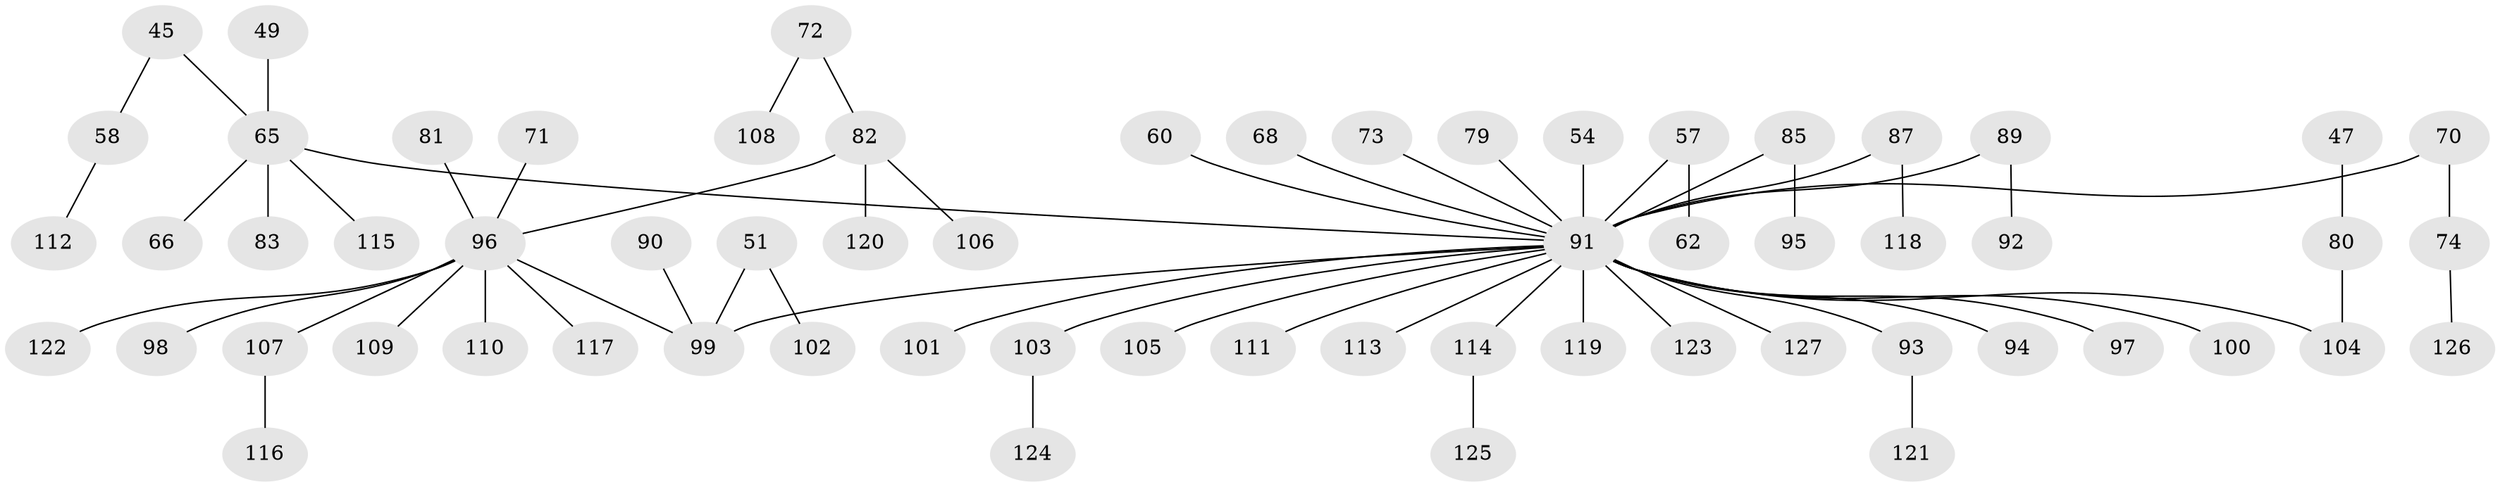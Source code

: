 // original degree distribution, {6: 0.031496062992125984, 7: 0.007874015748031496, 4: 0.047244094488188976, 5: 0.023622047244094488, 3: 0.14173228346456693, 2: 0.25984251968503935, 1: 0.4881889763779528}
// Generated by graph-tools (version 1.1) at 2025/52/03/09/25 04:52:44]
// undirected, 63 vertices, 62 edges
graph export_dot {
graph [start="1"]
  node [color=gray90,style=filled];
  45;
  47;
  49;
  51;
  54;
  57;
  58;
  60;
  62;
  65 [super="+24+19+29+36+37+43"];
  66;
  68;
  70;
  71;
  72;
  73;
  74;
  79;
  80 [super="+40"];
  81;
  82 [super="+63"];
  83;
  85;
  87;
  89 [super="+77"];
  90;
  91 [super="+88+32+34+35+48+76+53+78"];
  92;
  93;
  94;
  95;
  96 [super="+75+61+44"];
  97;
  98;
  99 [super="+4+18+9+55+59+69"];
  100;
  101;
  102;
  103;
  104 [super="+27"];
  105;
  106;
  107;
  108;
  109;
  110;
  111;
  112;
  113;
  114;
  115;
  116;
  117;
  118;
  119;
  120;
  121;
  122;
  123;
  124;
  125;
  126;
  127;
  45 -- 58;
  45 -- 65;
  47 -- 80;
  49 -- 65;
  51 -- 102;
  51 -- 99;
  54 -- 91;
  57 -- 62;
  57 -- 91;
  58 -- 112;
  60 -- 91;
  65 -- 66;
  65 -- 83;
  65 -- 115;
  65 -- 91;
  68 -- 91;
  70 -- 74;
  70 -- 91;
  71 -- 96;
  72 -- 108;
  72 -- 82;
  73 -- 91;
  74 -- 126;
  79 -- 91;
  80 -- 104;
  81 -- 96;
  82 -- 96;
  82 -- 106;
  82 -- 120;
  85 -- 95;
  85 -- 91;
  87 -- 118;
  87 -- 91;
  89 -- 92;
  89 -- 91;
  90 -- 99;
  91 -- 119;
  91 -- 93;
  91 -- 94;
  91 -- 97;
  91 -- 101;
  91 -- 103;
  91 -- 105;
  91 -- 111;
  91 -- 113;
  91 -- 123;
  91 -- 99;
  91 -- 104;
  91 -- 114;
  91 -- 127;
  91 -- 100;
  93 -- 121;
  96 -- 98;
  96 -- 99;
  96 -- 107;
  96 -- 109;
  96 -- 117;
  96 -- 122;
  96 -- 110;
  103 -- 124;
  107 -- 116;
  114 -- 125;
}
